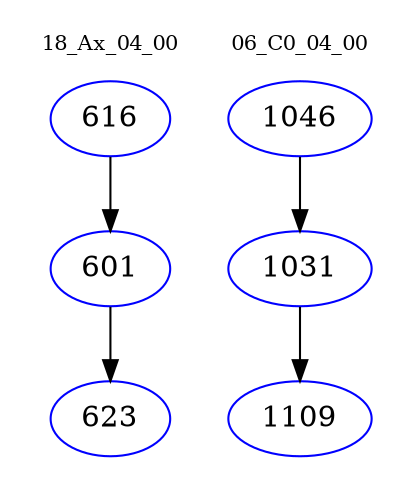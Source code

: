 digraph{
subgraph cluster_0 {
color = white
label = "18_Ax_04_00";
fontsize=10;
T0_616 [label="616", color="blue"]
T0_616 -> T0_601 [color="black"]
T0_601 [label="601", color="blue"]
T0_601 -> T0_623 [color="black"]
T0_623 [label="623", color="blue"]
}
subgraph cluster_1 {
color = white
label = "06_C0_04_00";
fontsize=10;
T1_1046 [label="1046", color="blue"]
T1_1046 -> T1_1031 [color="black"]
T1_1031 [label="1031", color="blue"]
T1_1031 -> T1_1109 [color="black"]
T1_1109 [label="1109", color="blue"]
}
}
